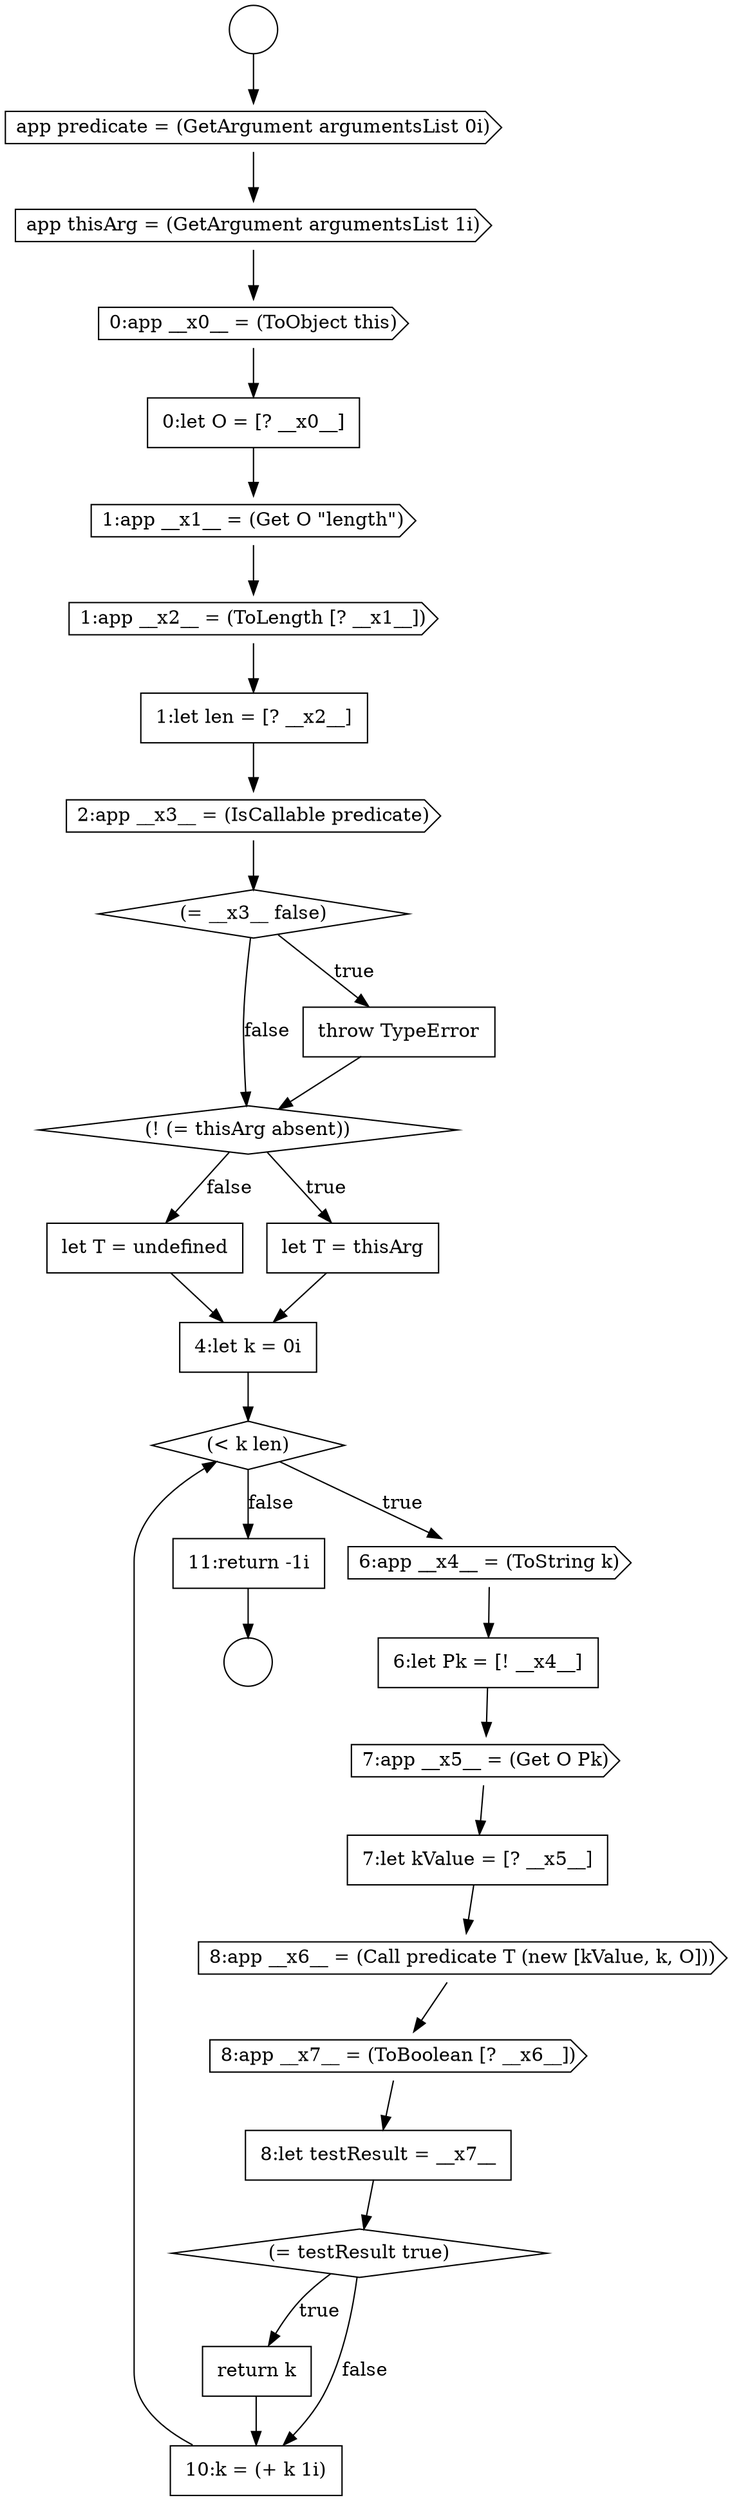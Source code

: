digraph {
  node13961 [shape=none, margin=0, label=<<font color="black">
    <table border="0" cellborder="1" cellspacing="0" cellpadding="10">
      <tr><td align="left">0:let O = [? __x0__]</td></tr>
    </table>
  </font>> color="black" fillcolor="white" style=filled]
  node13956 [shape=circle label=" " color="black" fillcolor="white" style=filled]
  node13971 [shape=none, margin=0, label=<<font color="black">
    <table border="0" cellborder="1" cellspacing="0" cellpadding="10">
      <tr><td align="left">4:let k = 0i</td></tr>
    </table>
  </font>> color="black" fillcolor="white" style=filled]
  node13976 [shape=none, margin=0, label=<<font color="black">
    <table border="0" cellborder="1" cellspacing="0" cellpadding="10">
      <tr><td align="left">7:let kValue = [? __x5__]</td></tr>
    </table>
  </font>> color="black" fillcolor="white" style=filled]
  node13981 [shape=none, margin=0, label=<<font color="black">
    <table border="0" cellborder="1" cellspacing="0" cellpadding="10">
      <tr><td align="left">return k</td></tr>
    </table>
  </font>> color="black" fillcolor="white" style=filled]
  node13964 [shape=none, margin=0, label=<<font color="black">
    <table border="0" cellborder="1" cellspacing="0" cellpadding="10">
      <tr><td align="left">1:let len = [? __x2__]</td></tr>
    </table>
  </font>> color="black" fillcolor="white" style=filled]
  node13979 [shape=none, margin=0, label=<<font color="black">
    <table border="0" cellborder="1" cellspacing="0" cellpadding="10">
      <tr><td align="left">8:let testResult = __x7__</td></tr>
    </table>
  </font>> color="black" fillcolor="white" style=filled]
  node13968 [shape=diamond, label=<<font color="black">(! (= thisArg absent))</font>> color="black" fillcolor="white" style=filled]
  node13958 [shape=cds, label=<<font color="black">app predicate = (GetArgument argumentsList 0i)</font>> color="black" fillcolor="white" style=filled]
  node13980 [shape=diamond, label=<<font color="black">(= testResult true)</font>> color="black" fillcolor="white" style=filled]
  node13963 [shape=cds, label=<<font color="black">1:app __x2__ = (ToLength [? __x1__])</font>> color="black" fillcolor="white" style=filled]
  node13967 [shape=none, margin=0, label=<<font color="black">
    <table border="0" cellborder="1" cellspacing="0" cellpadding="10">
      <tr><td align="left">throw TypeError</td></tr>
    </table>
  </font>> color="black" fillcolor="white" style=filled]
  node13983 [shape=none, margin=0, label=<<font color="black">
    <table border="0" cellborder="1" cellspacing="0" cellpadding="10">
      <tr><td align="left">11:return -1i</td></tr>
    </table>
  </font>> color="black" fillcolor="white" style=filled]
  node13974 [shape=none, margin=0, label=<<font color="black">
    <table border="0" cellborder="1" cellspacing="0" cellpadding="10">
      <tr><td align="left">6:let Pk = [! __x4__]</td></tr>
    </table>
  </font>> color="black" fillcolor="white" style=filled]
  node13966 [shape=diamond, label=<<font color="black">(= __x3__ false)</font>> color="black" fillcolor="white" style=filled]
  node13977 [shape=cds, label=<<font color="black">8:app __x6__ = (Call predicate T (new [kValue, k, O]))</font>> color="black" fillcolor="white" style=filled]
  node13962 [shape=cds, label=<<font color="black">1:app __x1__ = (Get O &quot;length&quot;)</font>> color="black" fillcolor="white" style=filled]
  node13982 [shape=none, margin=0, label=<<font color="black">
    <table border="0" cellborder="1" cellspacing="0" cellpadding="10">
      <tr><td align="left">10:k = (+ k 1i)</td></tr>
    </table>
  </font>> color="black" fillcolor="white" style=filled]
  node13960 [shape=cds, label=<<font color="black">0:app __x0__ = (ToObject this)</font>> color="black" fillcolor="white" style=filled]
  node13975 [shape=cds, label=<<font color="black">7:app __x5__ = (Get O Pk)</font>> color="black" fillcolor="white" style=filled]
  node13965 [shape=cds, label=<<font color="black">2:app __x3__ = (IsCallable predicate)</font>> color="black" fillcolor="white" style=filled]
  node13970 [shape=none, margin=0, label=<<font color="black">
    <table border="0" cellborder="1" cellspacing="0" cellpadding="10">
      <tr><td align="left">let T = undefined</td></tr>
    </table>
  </font>> color="black" fillcolor="white" style=filled]
  node13973 [shape=cds, label=<<font color="black">6:app __x4__ = (ToString k)</font>> color="black" fillcolor="white" style=filled]
  node13972 [shape=diamond, label=<<font color="black">(&lt; k len)</font>> color="black" fillcolor="white" style=filled]
  node13957 [shape=circle label=" " color="black" fillcolor="white" style=filled]
  node13978 [shape=cds, label=<<font color="black">8:app __x7__ = (ToBoolean [? __x6__])</font>> color="black" fillcolor="white" style=filled]
  node13959 [shape=cds, label=<<font color="black">app thisArg = (GetArgument argumentsList 1i)</font>> color="black" fillcolor="white" style=filled]
  node13969 [shape=none, margin=0, label=<<font color="black">
    <table border="0" cellborder="1" cellspacing="0" cellpadding="10">
      <tr><td align="left">let T = thisArg</td></tr>
    </table>
  </font>> color="black" fillcolor="white" style=filled]
  node13976 -> node13977 [ color="black"]
  node13962 -> node13963 [ color="black"]
  node13958 -> node13959 [ color="black"]
  node13980 -> node13981 [label=<<font color="black">true</font>> color="black"]
  node13980 -> node13982 [label=<<font color="black">false</font>> color="black"]
  node13967 -> node13968 [ color="black"]
  node13963 -> node13964 [ color="black"]
  node13956 -> node13958 [ color="black"]
  node13968 -> node13969 [label=<<font color="black">true</font>> color="black"]
  node13968 -> node13970 [label=<<font color="black">false</font>> color="black"]
  node13983 -> node13957 [ color="black"]
  node13981 -> node13982 [ color="black"]
  node13972 -> node13973 [label=<<font color="black">true</font>> color="black"]
  node13972 -> node13983 [label=<<font color="black">false</font>> color="black"]
  node13971 -> node13972 [ color="black"]
  node13964 -> node13965 [ color="black"]
  node13969 -> node13971 [ color="black"]
  node13973 -> node13974 [ color="black"]
  node13975 -> node13976 [ color="black"]
  node13966 -> node13967 [label=<<font color="black">true</font>> color="black"]
  node13966 -> node13968 [label=<<font color="black">false</font>> color="black"]
  node13965 -> node13966 [ color="black"]
  node13982 -> node13972 [ color="black"]
  node13977 -> node13978 [ color="black"]
  node13959 -> node13960 [ color="black"]
  node13978 -> node13979 [ color="black"]
  node13961 -> node13962 [ color="black"]
  node13970 -> node13971 [ color="black"]
  node13979 -> node13980 [ color="black"]
  node13974 -> node13975 [ color="black"]
  node13960 -> node13961 [ color="black"]
}
